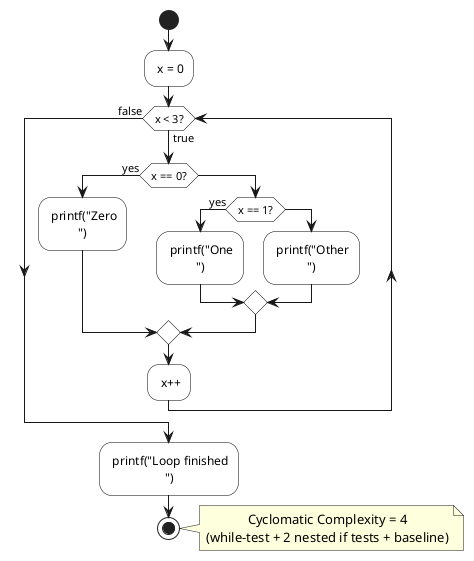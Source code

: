 @startuml problem5
' -------- visual hygiene --------
skinparam backgroundColor white
skinparam shadowing false
skinparam defaultTextAlignment center
skinparam activity {
  BackgroundColor white
  BorderColor black
  RoundCorner 15
}
skinparam activityDiamond {
  BackgroundColor white
  BorderColor black
  RoundCorner 20
}

' -------- control‑flow graph --------
start
: x = 0;

while (x < 3?) is (true)
  if (x == 0?) then (yes)
    : printf("Zero\n");
  else
    if (x == 1?) then (yes)
      : printf("One\n");
    else
      : printf("Other\n");
    endif
  endif
  : x++;
endwhile (false)

: printf("Loop finished\n");
stop

note right
  Cyclomatic Complexity = 4
  (while‑test + 2 nested if tests + baseline)
end note
@enduml
